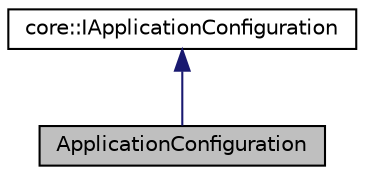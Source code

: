 digraph "ApplicationConfiguration"
{
  edge [fontname="Helvetica",fontsize="10",labelfontname="Helvetica",labelfontsize="10"];
  node [fontname="Helvetica",fontsize="10",shape=record];
  Node1 [label="ApplicationConfiguration",height=0.2,width=0.4,color="black", fillcolor="grey75", style="filled" fontcolor="black"];
  Node2 -> Node1 [dir="back",color="midnightblue",fontsize="10",style="solid",fontname="Helvetica"];
  Node2 [label="core::IApplicationConfiguration",height=0.2,width=0.4,color="black", fillcolor="white", style="filled",URL="$classcore_1_1_i_application_configuration.html",tooltip="Contains the configuration of the application. The information for this class is read from the config..."];
}
